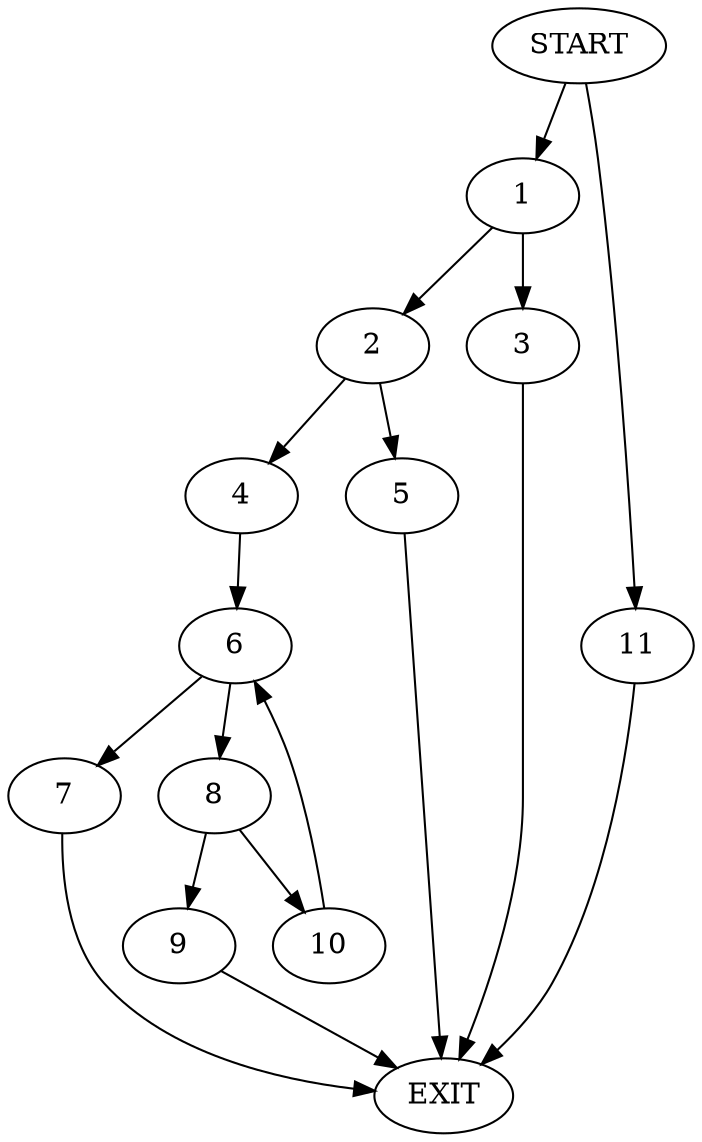 digraph {
0 [label="START"]
12 [label="EXIT"]
0 -> 1
1 -> 2
1 -> 3
3 -> 12
2 -> 4
2 -> 5
5 -> 12
4 -> 6
6 -> 7
6 -> 8
7 -> 12
8 -> 9
8 -> 10
9 -> 12
10 -> 6
0 -> 11
11 -> 12
}
